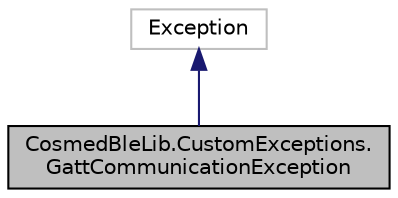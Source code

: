 digraph "CosmedBleLib.CustomExceptions.GattCommunicationException"
{
 // LATEX_PDF_SIZE
  edge [fontname="Helvetica",fontsize="10",labelfontname="Helvetica",labelfontsize="10"];
  node [fontname="Helvetica",fontsize="10",shape=record];
  Node1 [label="CosmedBleLib.CustomExceptions.\lGattCommunicationException",height=0.2,width=0.4,color="black", fillcolor="grey75", style="filled", fontcolor="black",tooltip="Thrown when an error during communication through the Gatt occurs"];
  Node2 -> Node1 [dir="back",color="midnightblue",fontsize="10",style="solid",fontname="Helvetica"];
  Node2 [label="Exception",height=0.2,width=0.4,color="grey75", fillcolor="white", style="filled",tooltip=" "];
}

